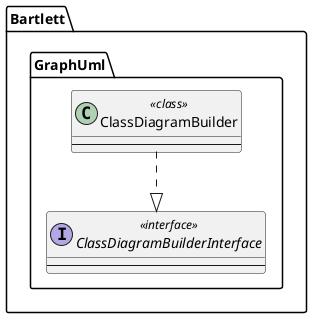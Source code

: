 @startuml
namespace Bartlett.GraphUml {
  class ClassDiagramBuilder << class >> {
    --
  }
  interface ClassDiagramBuilderInterface << interface >> {
    --
  }
}
Bartlett.GraphUml.ClassDiagramBuilder ..|> Bartlett.GraphUml.ClassDiagramBuilderInterface
@enduml
